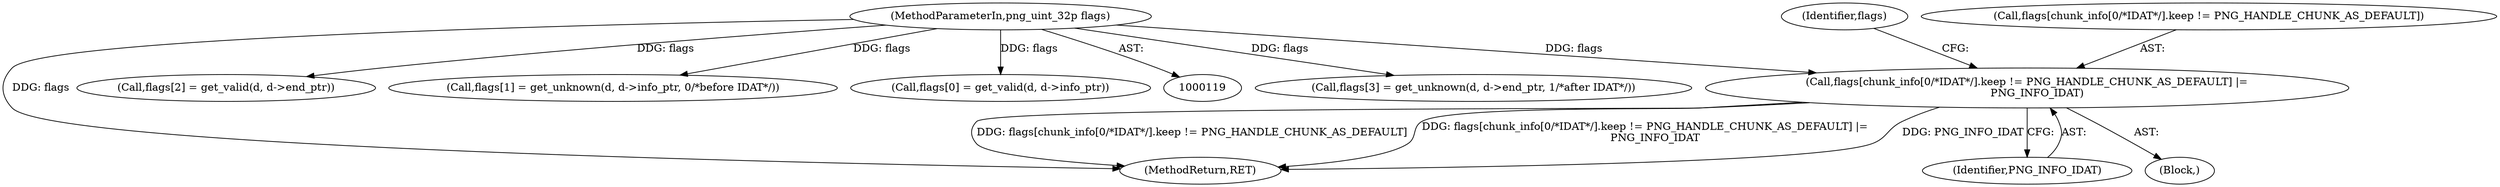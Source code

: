 digraph "0_Android_9d4853418ab2f754c2b63e091c29c5529b8b86ca_32@array" {
"1000612" [label="(Call,flags[chunk_info[0/*IDAT*/].keep != PNG_HANDLE_CHUNK_AS_DEFAULT] |=\n      PNG_INFO_IDAT)"];
"1000123" [label="(MethodParameterIn,png_uint_32p flags)"];
"1000632" [label="(Call,flags[3] = get_unknown(d, d->end_ptr, 1/*after IDAT*/))"];
"1000648" [label="(MethodReturn,RET)"];
"1000625" [label="(Identifier,flags)"];
"1000623" [label="(Call,flags[2] = get_valid(d, d->end_ptr))"];
"1000613" [label="(Call,flags[chunk_info[0/*IDAT*/].keep != PNG_HANDLE_CHUNK_AS_DEFAULT])"];
"1000622" [label="(Identifier,PNG_INFO_IDAT)"];
"1000602" [label="(Call,flags[1] = get_unknown(d, d->info_ptr, 0/*before IDAT*/))"];
"1000126" [label="(Block,)"];
"1000593" [label="(Call,flags[0] = get_valid(d, d->info_ptr))"];
"1000123" [label="(MethodParameterIn,png_uint_32p flags)"];
"1000612" [label="(Call,flags[chunk_info[0/*IDAT*/].keep != PNG_HANDLE_CHUNK_AS_DEFAULT] |=\n      PNG_INFO_IDAT)"];
"1000612" -> "1000126"  [label="AST: "];
"1000612" -> "1000622"  [label="CFG: "];
"1000613" -> "1000612"  [label="AST: "];
"1000622" -> "1000612"  [label="AST: "];
"1000625" -> "1000612"  [label="CFG: "];
"1000612" -> "1000648"  [label="DDG: PNG_INFO_IDAT"];
"1000612" -> "1000648"  [label="DDG: flags[chunk_info[0/*IDAT*/].keep != PNG_HANDLE_CHUNK_AS_DEFAULT]"];
"1000612" -> "1000648"  [label="DDG: flags[chunk_info[0/*IDAT*/].keep != PNG_HANDLE_CHUNK_AS_DEFAULT] |=\n      PNG_INFO_IDAT"];
"1000123" -> "1000612"  [label="DDG: flags"];
"1000123" -> "1000119"  [label="AST: "];
"1000123" -> "1000648"  [label="DDG: flags"];
"1000123" -> "1000593"  [label="DDG: flags"];
"1000123" -> "1000602"  [label="DDG: flags"];
"1000123" -> "1000623"  [label="DDG: flags"];
"1000123" -> "1000632"  [label="DDG: flags"];
}
